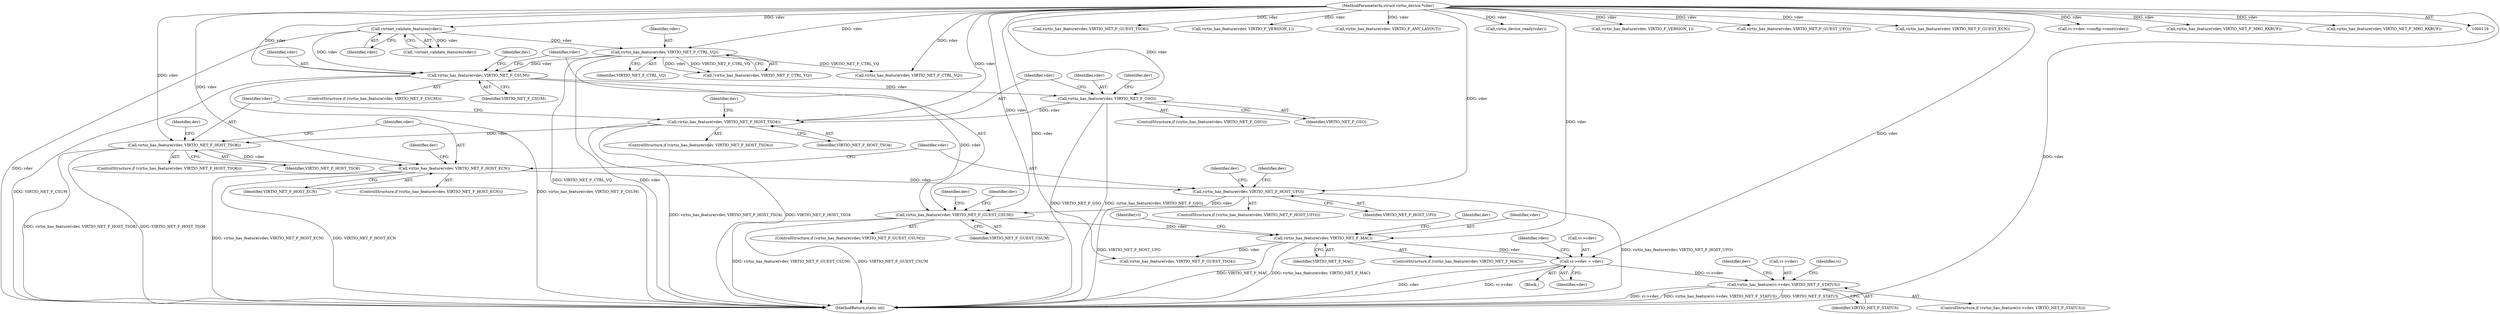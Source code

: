 digraph "0_linux_48900cb6af4282fa0fb6ff4d72a81aa3dadb5c39@pointer" {
"1000585" [label="(Call,virtio_has_feature(vi->vdev, VIRTIO_NET_F_STATUS))"];
"1000336" [label="(Call,vi->vdev = vdev)"];
"1000321" [label="(Call,virtio_has_feature(vdev, VIRTIO_NET_F_MAC))"];
"1000305" [label="(Call,virtio_has_feature(vdev, VIRTIO_NET_F_GUEST_CSUM))"];
"1000210" [label="(Call,virtio_has_feature(vdev, VIRTIO_NET_F_CSUM))"];
"1000144" [label="(Call,virtnet_validate_features(vdev))"];
"1000117" [label="(MethodParameterIn,struct virtio_device *vdev)"];
"1000161" [label="(Call,virtio_has_feature(vdev, VIRTIO_NET_F_CTRL_VQ))"];
"1000278" [label="(Call,virtio_has_feature(vdev, VIRTIO_NET_F_HOST_UFO))"];
"1000269" [label="(Call,virtio_has_feature(vdev, VIRTIO_NET_F_HOST_ECN))"];
"1000260" [label="(Call,virtio_has_feature(vdev, VIRTIO_NET_F_HOST_TSO6))"];
"1000251" [label="(Call,virtio_has_feature(vdev, VIRTIO_NET_F_HOST_TSO4))"];
"1000235" [label="(Call,virtio_has_feature(vdev, VIRTIO_NET_F_GSO))"];
"1000209" [label="(ControlStructure,if (virtio_has_feature(vdev, VIRTIO_NET_F_CSUM)))"];
"1000283" [label="(Identifier,dev)"];
"1000143" [label="(Call,!virtnet_validate_features(vdev))"];
"1000161" [label="(Call,virtio_has_feature(vdev, VIRTIO_NET_F_CTRL_VQ))"];
"1000288" [label="(Identifier,dev)"];
"1000241" [label="(Identifier,dev)"];
"1000336" [label="(Call,vi->vdev = vdev)"];
"1000388" [label="(Call,virtio_has_feature(vdev, VIRTIO_NET_F_GUEST_TSO6))"];
"1000438" [label="(Call,virtio_has_feature(vdev, VIRTIO_F_VERSION_1))"];
"1000280" [label="(Identifier,VIRTIO_NET_F_HOST_UFO)"];
"1000265" [label="(Identifier,dev)"];
"1000279" [label="(Identifier,vdev)"];
"1000321" [label="(Call,virtio_has_feature(vdev, VIRTIO_NET_F_MAC))"];
"1000592" [label="(Identifier,dev)"];
"1000585" [label="(Call,virtio_has_feature(vi->vdev, VIRTIO_NET_F_STATUS))"];
"1000589" [label="(Identifier,VIRTIO_NET_F_STATUS)"];
"1000584" [label="(ControlStructure,if (virtio_has_feature(vi->vdev, VIRTIO_NET_F_STATUS)))"];
"1000310" [label="(Identifier,dev)"];
"1000277" [label="(ControlStructure,if (virtio_has_feature(vdev, VIRTIO_NET_F_HOST_UFO)))"];
"1000118" [label="(Block,)"];
"1000210" [label="(Call,virtio_has_feature(vdev, VIRTIO_NET_F_CSUM))"];
"1000252" [label="(Identifier,vdev)"];
"1000435" [label="(Call,virtio_has_feature(vdev, VIRTIO_F_ANY_LAYOUT))"];
"1000343" [label="(Identifier,vdev)"];
"1000253" [label="(Identifier,VIRTIO_NET_F_HOST_TSO4)"];
"1000642" [label="(MethodReturn,static int)"];
"1000513" [label="(Call,virtio_device_ready(vdev))"];
"1000212" [label="(Identifier,VIRTIO_NET_F_CSUM)"];
"1000337" [label="(Call,vi->vdev)"];
"1000447" [label="(Call,virtio_has_feature(vdev, VIRTIO_NET_F_CTRL_VQ))"];
"1000261" [label="(Identifier,vdev)"];
"1000251" [label="(Call,virtio_has_feature(vdev, VIRTIO_NET_F_HOST_TSO4))"];
"1000162" [label="(Identifier,vdev)"];
"1000269" [label="(Call,virtio_has_feature(vdev, VIRTIO_NET_F_HOST_ECN))"];
"1000315" [label="(Identifier,dev)"];
"1000211" [label="(Identifier,vdev)"];
"1000145" [label="(Identifier,vdev)"];
"1000417" [label="(Call,virtio_has_feature(vdev, VIRTIO_F_VERSION_1))"];
"1000250" [label="(ControlStructure,if (virtio_has_feature(vdev, VIRTIO_NET_F_HOST_TSO4)))"];
"1000395" [label="(Call,virtio_has_feature(vdev, VIRTIO_NET_F_GUEST_UFO))"];
"1000392" [label="(Call,virtio_has_feature(vdev, VIRTIO_NET_F_GUEST_ECN))"];
"1000256" [label="(Identifier,dev)"];
"1000234" [label="(ControlStructure,if (virtio_has_feature(vdev, VIRTIO_NET_F_GSO)))"];
"1000144" [label="(Call,virtnet_validate_features(vdev))"];
"1000259" [label="(ControlStructure,if (virtio_has_feature(vdev, VIRTIO_NET_F_HOST_TSO6)))"];
"1000236" [label="(Identifier,vdev)"];
"1000117" [label="(MethodParameterIn,struct virtio_device *vdev)"];
"1000328" [label="(Identifier,vi)"];
"1000384" [label="(Call,virtio_has_feature(vdev, VIRTIO_NET_F_GUEST_TSO4))"];
"1000616" [label="(Call,vi->vdev->config->reset(vdev))"];
"1000235" [label="(Call,virtio_has_feature(vdev, VIRTIO_NET_F_GSO))"];
"1000323" [label="(Identifier,VIRTIO_NET_F_MAC)"];
"1000326" [label="(Identifier,dev)"];
"1000306" [label="(Identifier,vdev)"];
"1000260" [label="(Call,virtio_has_feature(vdev, VIRTIO_NET_F_HOST_TSO6))"];
"1000237" [label="(Identifier,VIRTIO_NET_F_GSO)"];
"1000271" [label="(Identifier,VIRTIO_NET_F_HOST_ECN)"];
"1000163" [label="(Identifier,VIRTIO_NET_F_CTRL_VQ)"];
"1000340" [label="(Identifier,vdev)"];
"1000304" [label="(ControlStructure,if (virtio_has_feature(vdev, VIRTIO_NET_F_GUEST_CSUM)))"];
"1000268" [label="(ControlStructure,if (virtio_has_feature(vdev, VIRTIO_NET_F_HOST_ECN)))"];
"1000305" [label="(Call,virtio_has_feature(vdev, VIRTIO_NET_F_GUEST_CSUM))"];
"1000216" [label="(Identifier,dev)"];
"1000278" [label="(Call,virtio_has_feature(vdev, VIRTIO_NET_F_HOST_UFO))"];
"1000307" [label="(Identifier,VIRTIO_NET_F_GUEST_CSUM)"];
"1000404" [label="(Call,virtio_has_feature(vdev, VIRTIO_NET_F_MRG_RXBUF))"];
"1000586" [label="(Call,vi->vdev)"];
"1000602" [label="(Identifier,vi)"];
"1000322" [label="(Identifier,vdev)"];
"1000160" [label="(Call,!virtio_has_feature(vdev, VIRTIO_NET_F_CTRL_VQ))"];
"1000270" [label="(Identifier,vdev)"];
"1000262" [label="(Identifier,VIRTIO_NET_F_HOST_TSO6)"];
"1000274" [label="(Identifier,dev)"];
"1000320" [label="(ControlStructure,if (virtio_has_feature(vdev, VIRTIO_NET_F_MAC)))"];
"1000414" [label="(Call,virtio_has_feature(vdev, VIRTIO_NET_F_MRG_RXBUF))"];
"1000585" -> "1000584"  [label="AST: "];
"1000585" -> "1000589"  [label="CFG: "];
"1000586" -> "1000585"  [label="AST: "];
"1000589" -> "1000585"  [label="AST: "];
"1000592" -> "1000585"  [label="CFG: "];
"1000602" -> "1000585"  [label="CFG: "];
"1000585" -> "1000642"  [label="DDG: VIRTIO_NET_F_STATUS"];
"1000585" -> "1000642"  [label="DDG: vi->vdev"];
"1000585" -> "1000642"  [label="DDG: virtio_has_feature(vi->vdev, VIRTIO_NET_F_STATUS)"];
"1000336" -> "1000585"  [label="DDG: vi->vdev"];
"1000336" -> "1000118"  [label="AST: "];
"1000336" -> "1000340"  [label="CFG: "];
"1000337" -> "1000336"  [label="AST: "];
"1000340" -> "1000336"  [label="AST: "];
"1000343" -> "1000336"  [label="CFG: "];
"1000336" -> "1000642"  [label="DDG: vdev"];
"1000336" -> "1000642"  [label="DDG: vi->vdev"];
"1000321" -> "1000336"  [label="DDG: vdev"];
"1000117" -> "1000336"  [label="DDG: vdev"];
"1000321" -> "1000320"  [label="AST: "];
"1000321" -> "1000323"  [label="CFG: "];
"1000322" -> "1000321"  [label="AST: "];
"1000323" -> "1000321"  [label="AST: "];
"1000326" -> "1000321"  [label="CFG: "];
"1000328" -> "1000321"  [label="CFG: "];
"1000321" -> "1000642"  [label="DDG: VIRTIO_NET_F_MAC"];
"1000321" -> "1000642"  [label="DDG: virtio_has_feature(vdev, VIRTIO_NET_F_MAC)"];
"1000305" -> "1000321"  [label="DDG: vdev"];
"1000117" -> "1000321"  [label="DDG: vdev"];
"1000321" -> "1000384"  [label="DDG: vdev"];
"1000305" -> "1000304"  [label="AST: "];
"1000305" -> "1000307"  [label="CFG: "];
"1000306" -> "1000305"  [label="AST: "];
"1000307" -> "1000305"  [label="AST: "];
"1000310" -> "1000305"  [label="CFG: "];
"1000315" -> "1000305"  [label="CFG: "];
"1000305" -> "1000642"  [label="DDG: virtio_has_feature(vdev, VIRTIO_NET_F_GUEST_CSUM)"];
"1000305" -> "1000642"  [label="DDG: VIRTIO_NET_F_GUEST_CSUM"];
"1000210" -> "1000305"  [label="DDG: vdev"];
"1000278" -> "1000305"  [label="DDG: vdev"];
"1000117" -> "1000305"  [label="DDG: vdev"];
"1000210" -> "1000209"  [label="AST: "];
"1000210" -> "1000212"  [label="CFG: "];
"1000211" -> "1000210"  [label="AST: "];
"1000212" -> "1000210"  [label="AST: "];
"1000216" -> "1000210"  [label="CFG: "];
"1000306" -> "1000210"  [label="CFG: "];
"1000210" -> "1000642"  [label="DDG: virtio_has_feature(vdev, VIRTIO_NET_F_CSUM)"];
"1000210" -> "1000642"  [label="DDG: VIRTIO_NET_F_CSUM"];
"1000144" -> "1000210"  [label="DDG: vdev"];
"1000161" -> "1000210"  [label="DDG: vdev"];
"1000117" -> "1000210"  [label="DDG: vdev"];
"1000210" -> "1000235"  [label="DDG: vdev"];
"1000144" -> "1000143"  [label="AST: "];
"1000144" -> "1000145"  [label="CFG: "];
"1000145" -> "1000144"  [label="AST: "];
"1000143" -> "1000144"  [label="CFG: "];
"1000144" -> "1000642"  [label="DDG: vdev"];
"1000144" -> "1000143"  [label="DDG: vdev"];
"1000117" -> "1000144"  [label="DDG: vdev"];
"1000144" -> "1000161"  [label="DDG: vdev"];
"1000117" -> "1000116"  [label="AST: "];
"1000117" -> "1000642"  [label="DDG: vdev"];
"1000117" -> "1000161"  [label="DDG: vdev"];
"1000117" -> "1000235"  [label="DDG: vdev"];
"1000117" -> "1000251"  [label="DDG: vdev"];
"1000117" -> "1000260"  [label="DDG: vdev"];
"1000117" -> "1000269"  [label="DDG: vdev"];
"1000117" -> "1000278"  [label="DDG: vdev"];
"1000117" -> "1000384"  [label="DDG: vdev"];
"1000117" -> "1000388"  [label="DDG: vdev"];
"1000117" -> "1000392"  [label="DDG: vdev"];
"1000117" -> "1000395"  [label="DDG: vdev"];
"1000117" -> "1000404"  [label="DDG: vdev"];
"1000117" -> "1000414"  [label="DDG: vdev"];
"1000117" -> "1000417"  [label="DDG: vdev"];
"1000117" -> "1000435"  [label="DDG: vdev"];
"1000117" -> "1000438"  [label="DDG: vdev"];
"1000117" -> "1000447"  [label="DDG: vdev"];
"1000117" -> "1000513"  [label="DDG: vdev"];
"1000117" -> "1000616"  [label="DDG: vdev"];
"1000161" -> "1000160"  [label="AST: "];
"1000161" -> "1000163"  [label="CFG: "];
"1000162" -> "1000161"  [label="AST: "];
"1000163" -> "1000161"  [label="AST: "];
"1000160" -> "1000161"  [label="CFG: "];
"1000161" -> "1000642"  [label="DDG: VIRTIO_NET_F_CTRL_VQ"];
"1000161" -> "1000642"  [label="DDG: vdev"];
"1000161" -> "1000160"  [label="DDG: vdev"];
"1000161" -> "1000160"  [label="DDG: VIRTIO_NET_F_CTRL_VQ"];
"1000161" -> "1000447"  [label="DDG: VIRTIO_NET_F_CTRL_VQ"];
"1000278" -> "1000277"  [label="AST: "];
"1000278" -> "1000280"  [label="CFG: "];
"1000279" -> "1000278"  [label="AST: "];
"1000280" -> "1000278"  [label="AST: "];
"1000283" -> "1000278"  [label="CFG: "];
"1000288" -> "1000278"  [label="CFG: "];
"1000278" -> "1000642"  [label="DDG: VIRTIO_NET_F_HOST_UFO"];
"1000278" -> "1000642"  [label="DDG: virtio_has_feature(vdev, VIRTIO_NET_F_HOST_UFO)"];
"1000269" -> "1000278"  [label="DDG: vdev"];
"1000269" -> "1000268"  [label="AST: "];
"1000269" -> "1000271"  [label="CFG: "];
"1000270" -> "1000269"  [label="AST: "];
"1000271" -> "1000269"  [label="AST: "];
"1000274" -> "1000269"  [label="CFG: "];
"1000279" -> "1000269"  [label="CFG: "];
"1000269" -> "1000642"  [label="DDG: virtio_has_feature(vdev, VIRTIO_NET_F_HOST_ECN)"];
"1000269" -> "1000642"  [label="DDG: VIRTIO_NET_F_HOST_ECN"];
"1000260" -> "1000269"  [label="DDG: vdev"];
"1000260" -> "1000259"  [label="AST: "];
"1000260" -> "1000262"  [label="CFG: "];
"1000261" -> "1000260"  [label="AST: "];
"1000262" -> "1000260"  [label="AST: "];
"1000265" -> "1000260"  [label="CFG: "];
"1000270" -> "1000260"  [label="CFG: "];
"1000260" -> "1000642"  [label="DDG: virtio_has_feature(vdev, VIRTIO_NET_F_HOST_TSO6)"];
"1000260" -> "1000642"  [label="DDG: VIRTIO_NET_F_HOST_TSO6"];
"1000251" -> "1000260"  [label="DDG: vdev"];
"1000251" -> "1000250"  [label="AST: "];
"1000251" -> "1000253"  [label="CFG: "];
"1000252" -> "1000251"  [label="AST: "];
"1000253" -> "1000251"  [label="AST: "];
"1000256" -> "1000251"  [label="CFG: "];
"1000261" -> "1000251"  [label="CFG: "];
"1000251" -> "1000642"  [label="DDG: virtio_has_feature(vdev, VIRTIO_NET_F_HOST_TSO4)"];
"1000251" -> "1000642"  [label="DDG: VIRTIO_NET_F_HOST_TSO4"];
"1000235" -> "1000251"  [label="DDG: vdev"];
"1000235" -> "1000234"  [label="AST: "];
"1000235" -> "1000237"  [label="CFG: "];
"1000236" -> "1000235"  [label="AST: "];
"1000237" -> "1000235"  [label="AST: "];
"1000241" -> "1000235"  [label="CFG: "];
"1000252" -> "1000235"  [label="CFG: "];
"1000235" -> "1000642"  [label="DDG: VIRTIO_NET_F_GSO"];
"1000235" -> "1000642"  [label="DDG: virtio_has_feature(vdev, VIRTIO_NET_F_GSO)"];
}
